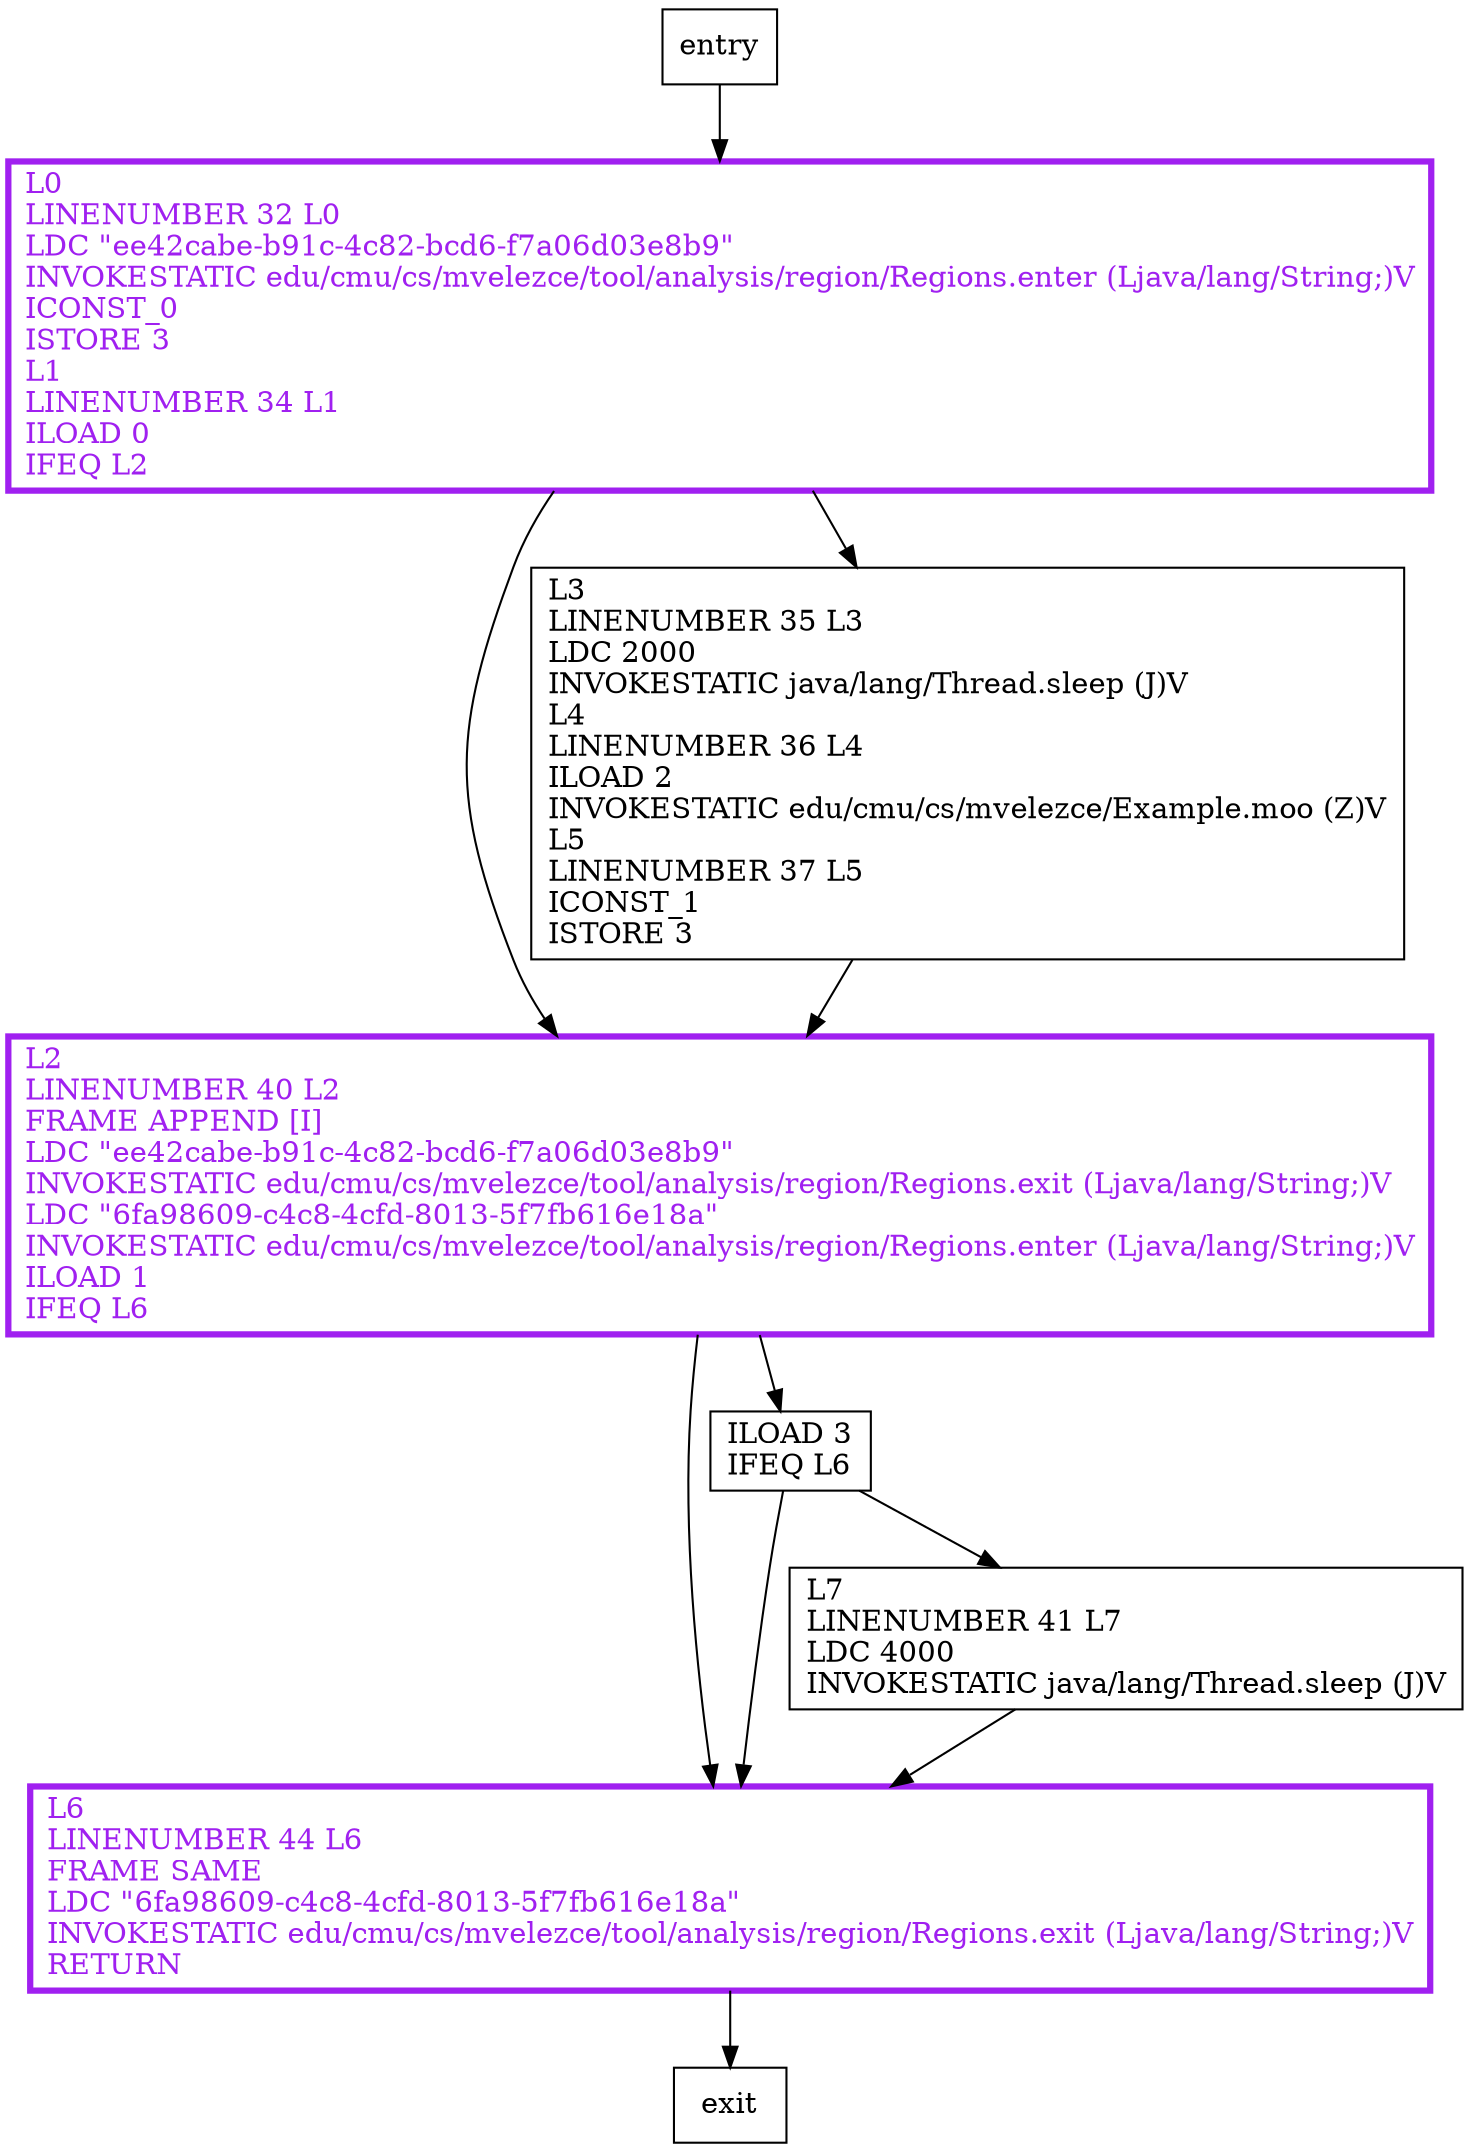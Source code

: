 digraph foo {
node [shape=record];
1873859565 [label="L6\lLINENUMBER 44 L6\lFRAME SAME\lLDC \"6fa98609-c4c8-4cfd-8013-5f7fb616e18a\"\lINVOKESTATIC edu/cmu/cs/mvelezce/tool/analysis/region/Regions.exit (Ljava/lang/String;)V\lRETURN\l"];
1608230649 [label="L0\lLINENUMBER 32 L0\lLDC \"ee42cabe-b91c-4c82-bcd6-f7a06d03e8b9\"\lINVOKESTATIC edu/cmu/cs/mvelezce/tool/analysis/region/Regions.enter (Ljava/lang/String;)V\lICONST_0\lISTORE 3\lL1\lLINENUMBER 34 L1\lILOAD 0\lIFEQ L2\l"];
282432134 [label="L2\lLINENUMBER 40 L2\lFRAME APPEND [I]\lLDC \"ee42cabe-b91c-4c82-bcd6-f7a06d03e8b9\"\lINVOKESTATIC edu/cmu/cs/mvelezce/tool/analysis/region/Regions.exit (Ljava/lang/String;)V\lLDC \"6fa98609-c4c8-4cfd-8013-5f7fb616e18a\"\lINVOKESTATIC edu/cmu/cs/mvelezce/tool/analysis/region/Regions.enter (Ljava/lang/String;)V\lILOAD 1\lIFEQ L6\l"];
1361289747 [label="L7\lLINENUMBER 41 L7\lLDC 4000\lINVOKESTATIC java/lang/Thread.sleep (J)V\l"];
1843289228 [label="ILOAD 3\lIFEQ L6\l"];
266437232 [label="L3\lLINENUMBER 35 L3\lLDC 2000\lINVOKESTATIC java/lang/Thread.sleep (J)V\lL4\lLINENUMBER 36 L4\lILOAD 2\lINVOKESTATIC edu/cmu/cs/mvelezce/Example.moo (Z)V\lL5\lLINENUMBER 37 L5\lICONST_1\lISTORE 3\l"];
entry;
exit;
entry -> 1608230649;
1873859565 -> exit;
1608230649 -> 282432134;
1608230649 -> 266437232;
282432134 -> 1873859565;
282432134 -> 1843289228;
1361289747 -> 1873859565;
1843289228 -> 1873859565;
1843289228 -> 1361289747;
266437232 -> 282432134;
1873859565[fontcolor="purple", penwidth=3, color="purple"];
1608230649[fontcolor="purple", penwidth=3, color="purple"];
282432134[fontcolor="purple", penwidth=3, color="purple"];
}
